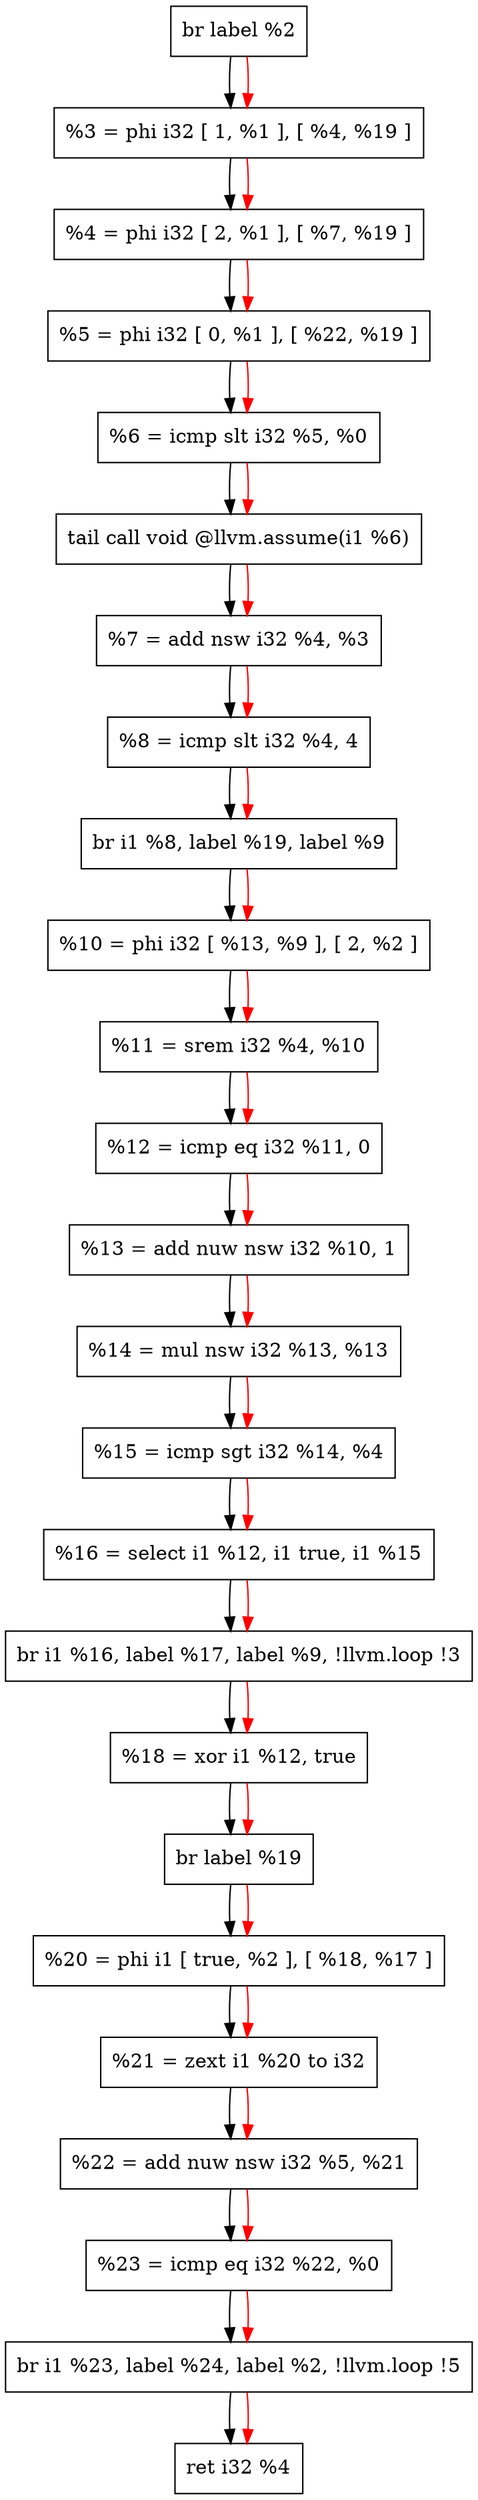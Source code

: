digraph "DFG for'_Z9prime_fibi' function" {
Node0x55ad3df2a950[shape=record, label="  br label %2"];
Node0x55ad3df2aa30[shape=record, label="  %3 = phi i32 [ 1, %1 ], [ %4, %19 ]"];
Node0x55ad3df2ab50[shape=record, label="  %4 = phi i32 [ 2, %1 ], [ %7, %19 ]"];
Node0x55ad3df2ac50[shape=record, label="  %5 = phi i32 [ 0, %1 ], [ %22, %19 ]"];
Node0x55ad3df2ad20[shape=record, label="  %6 = icmp slt i32 %5, %0"];
Node0x55ad3df2ae00[shape=record, label="  tail call void @llvm.assume(i1 %6)"];
Node0x55ad3df2aee0[shape=record, label="  %7 = add nsw i32 %4, %3"];
Node0x55ad3df2afc0[shape=record, label="  %8 = icmp slt i32 %4, 4"];
Node0x55ad3df2b0a0[shape=record, label="  br i1 %8, label %19, label %9"];
Node0x55ad3df2b180[shape=record, label="  %10 = phi i32 [ %13, %9 ], [ 2, %2 ]"];
Node0x55ad3df2b260[shape=record, label="  %11 = srem i32 %4, %10"];
Node0x55ad3df2b340[shape=record, label="  %12 = icmp eq i32 %11, 0"];
Node0x55ad3df2b420[shape=record, label="  %13 = add nuw nsw i32 %10, 1"];
Node0x55ad3df2b500[shape=record, label="  %14 = mul nsw i32 %13, %13"];
Node0x55ad3df2b5e0[shape=record, label="  %15 = icmp sgt i32 %14, %4"];
Node0x55ad3df2b6c0[shape=record, label="  %16 = select i1 %12, i1 true, i1 %15"];
Node0x55ad3df2b7a0[shape=record, label="  br i1 %16, label %17, label %9, !llvm.loop !3"];
Node0x55ad3df2b880[shape=record, label="  %18 = xor i1 %12, true"];
Node0x55ad3df2b960[shape=record, label="  br label %19"];
Node0x55ad3df2ba40[shape=record, label="  %20 = phi i1 [ true, %2 ], [ %18, %17 ]"];
Node0x55ad3df2bb20[shape=record, label="  %21 = zext i1 %20 to i32"];
Node0x55ad3df2bc00[shape=record, label="  %22 = add nuw nsw i32 %5, %21"];
Node0x55ad3df2bce0[shape=record, label="  %23 = icmp eq i32 %22, %0"];
Node0x55ad3df2bdc0[shape=record, label="  br i1 %23, label %24, label %2, !llvm.loop !5"];
Node0x55ad3df2bea0[shape=record, label="  ret i32 %4"];
Node0x55ad3df2a950 -> Node0x55ad3df2aa30
Node0x55ad3df2aa30 -> Node0x55ad3df2ab50
Node0x55ad3df2ab50 -> Node0x55ad3df2ac50
Node0x55ad3df2ac50 -> Node0x55ad3df2ad20
Node0x55ad3df2ad20 -> Node0x55ad3df2ae00
Node0x55ad3df2ae00 -> Node0x55ad3df2aee0
Node0x55ad3df2aee0 -> Node0x55ad3df2afc0
Node0x55ad3df2afc0 -> Node0x55ad3df2b0a0
Node0x55ad3df2b0a0 -> Node0x55ad3df2b180
Node0x55ad3df2b180 -> Node0x55ad3df2b260
Node0x55ad3df2b260 -> Node0x55ad3df2b340
Node0x55ad3df2b340 -> Node0x55ad3df2b420
Node0x55ad3df2b420 -> Node0x55ad3df2b500
Node0x55ad3df2b500 -> Node0x55ad3df2b5e0
Node0x55ad3df2b5e0 -> Node0x55ad3df2b6c0
Node0x55ad3df2b6c0 -> Node0x55ad3df2b7a0
Node0x55ad3df2b7a0 -> Node0x55ad3df2b880
Node0x55ad3df2b880 -> Node0x55ad3df2b960
Node0x55ad3df2b960 -> Node0x55ad3df2ba40
Node0x55ad3df2ba40 -> Node0x55ad3df2bb20
Node0x55ad3df2bb20 -> Node0x55ad3df2bc00
Node0x55ad3df2bc00 -> Node0x55ad3df2bce0
Node0x55ad3df2bce0 -> Node0x55ad3df2bdc0
Node0x55ad3df2bdc0 -> Node0x55ad3df2bea0
edge [color=red]
Node0x55ad3df2a950 -> Node0x55ad3df2aa30
Node0x55ad3df2aa30 -> Node0x55ad3df2ab50
Node0x55ad3df2ab50 -> Node0x55ad3df2ac50
Node0x55ad3df2ac50 -> Node0x55ad3df2ad20
Node0x55ad3df2ad20 -> Node0x55ad3df2ae00
Node0x55ad3df2ae00 -> Node0x55ad3df2aee0
Node0x55ad3df2aee0 -> Node0x55ad3df2afc0
Node0x55ad3df2afc0 -> Node0x55ad3df2b0a0
Node0x55ad3df2b0a0 -> Node0x55ad3df2b180
Node0x55ad3df2b180 -> Node0x55ad3df2b260
Node0x55ad3df2b260 -> Node0x55ad3df2b340
Node0x55ad3df2b340 -> Node0x55ad3df2b420
Node0x55ad3df2b420 -> Node0x55ad3df2b500
Node0x55ad3df2b500 -> Node0x55ad3df2b5e0
Node0x55ad3df2b5e0 -> Node0x55ad3df2b6c0
Node0x55ad3df2b6c0 -> Node0x55ad3df2b7a0
Node0x55ad3df2b7a0 -> Node0x55ad3df2b880
Node0x55ad3df2b880 -> Node0x55ad3df2b960
Node0x55ad3df2b960 -> Node0x55ad3df2ba40
Node0x55ad3df2ba40 -> Node0x55ad3df2bb20
Node0x55ad3df2bb20 -> Node0x55ad3df2bc00
Node0x55ad3df2bc00 -> Node0x55ad3df2bce0
Node0x55ad3df2bce0 -> Node0x55ad3df2bdc0
Node0x55ad3df2bdc0 -> Node0x55ad3df2bea0
}